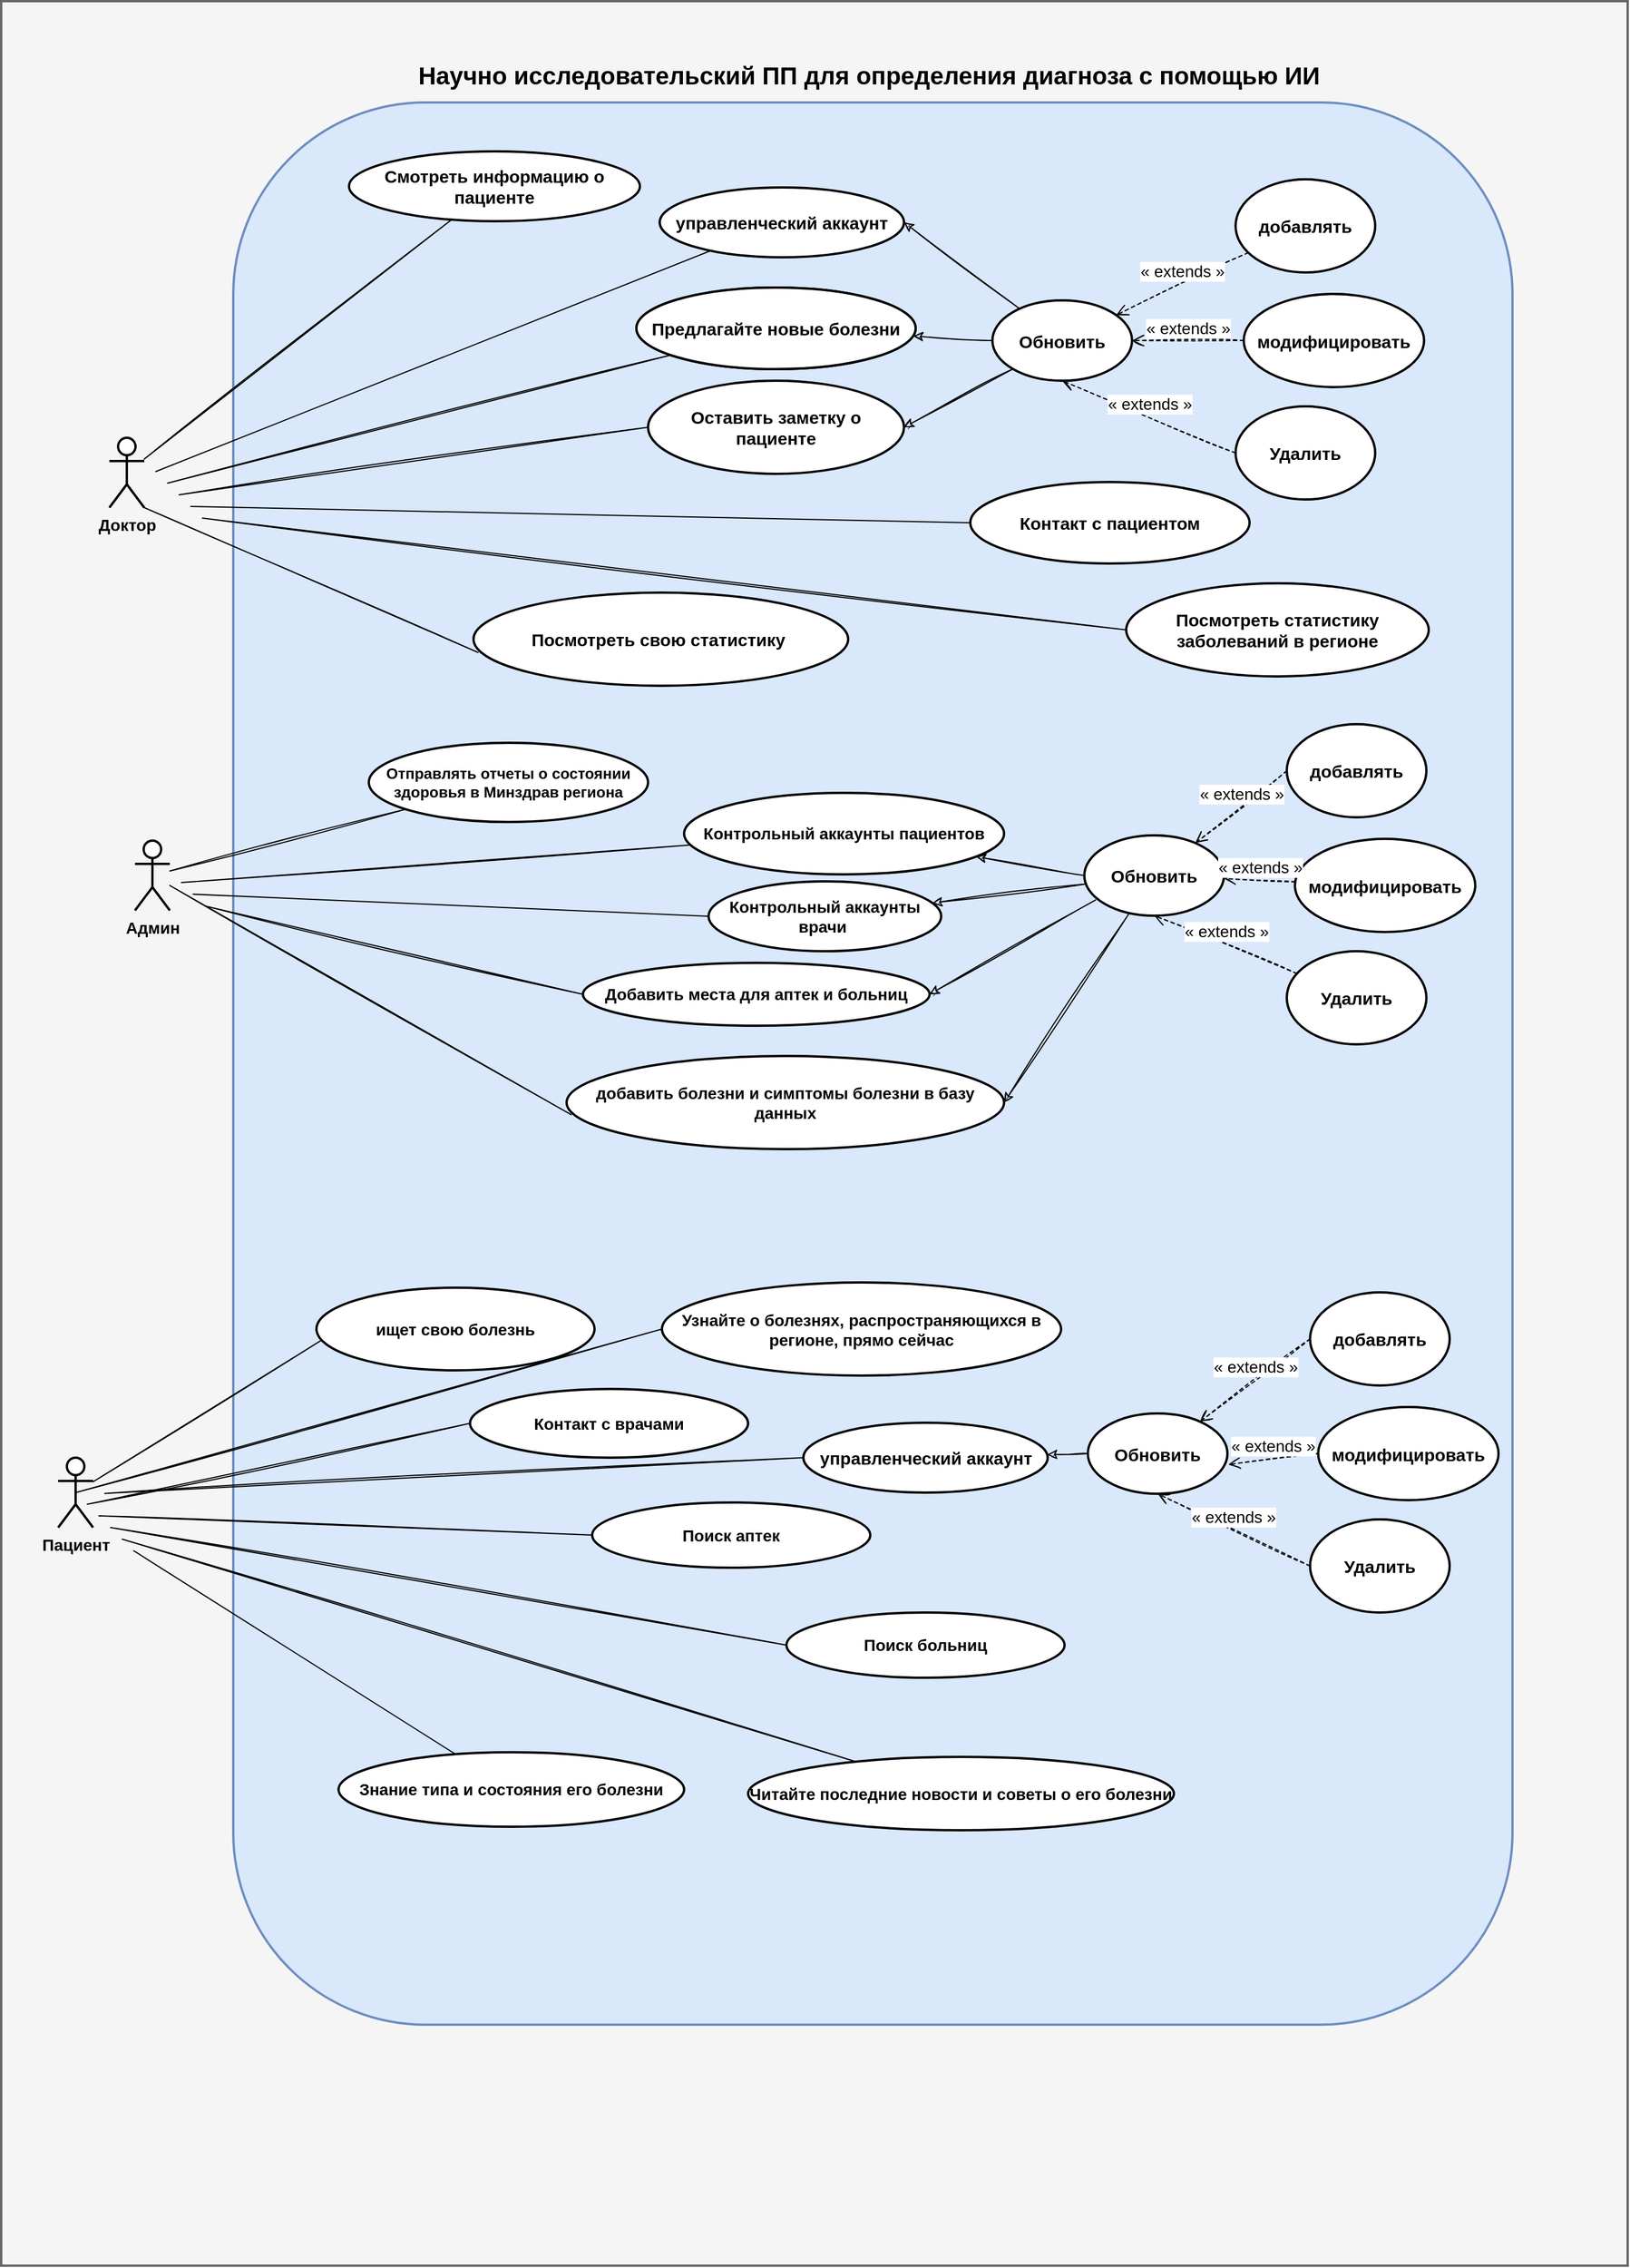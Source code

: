 <mxfile version="16.5.2" type="github" pages="3">
  <diagram id="3am3MWbP5PsgSIlDmy36" name="Page-1">
    <mxGraphModel dx="2643" dy="1164" grid="0" gridSize="10" guides="1" tooltips="1" connect="1" arrows="1" fold="1" page="1" pageScale="1" pageWidth="827" pageHeight="1169" math="0" shadow="0">
      <root>
        <mxCell id="0" />
        <mxCell id="1" parent="0" />
        <mxCell id="l0MNihK00M1IA3VTCOsr-1" value="" style="rounded=0;whiteSpace=wrap;html=1;fontSize=14;strokeWidth=2;fillColor=#f5f5f5;strokeColor=#666666;fontColor=#333333;" parent="1" vertex="1">
          <mxGeometry x="-6" y="464" width="1398" height="1945" as="geometry" />
        </mxCell>
        <mxCell id="JkIb7CXmYl9X7y8F0MtA-6" value="" style="rounded=1;whiteSpace=wrap;html=1;fontSize=14;strokeColor=#6c8ebf;strokeWidth=2;fillColor=#dae8fc;" parent="1" vertex="1">
          <mxGeometry x="193.5" y="551" width="1099.5" height="1651" as="geometry" />
        </mxCell>
        <mxCell id="cu5gm9QUt52b1lqdMHIw-3" value="&lt;span style=&quot;font-size: 14px&quot;&gt;&lt;b&gt;Админ&lt;/b&gt;&lt;/span&gt;" style="shape=umlActor;verticalLabelPosition=bottom;verticalAlign=top;html=1;outlineConnect=0;strokeWidth=2;" parent="1" vertex="1">
          <mxGeometry x="109" y="1185" width="30" height="60" as="geometry" />
        </mxCell>
        <mxCell id="cu5gm9QUt52b1lqdMHIw-4" value="&lt;span style=&quot;font-size: 14px&quot;&gt;&lt;b&gt;Доктор&lt;/b&gt;&lt;/span&gt;" style="shape=umlActor;verticalLabelPosition=bottom;verticalAlign=top;html=1;outlineConnect=0;strokeWidth=2;" parent="1" vertex="1">
          <mxGeometry x="87" y="839" width="30" height="60" as="geometry" />
        </mxCell>
        <mxCell id="cu5gm9QUt52b1lqdMHIw-7" value="Смотреть информацию о пациенте" style="ellipse;whiteSpace=wrap;html=1;strokeWidth=2;fontStyle=1;fontSize=15;" parent="1" vertex="1">
          <mxGeometry x="293" y="593" width="250" height="60" as="geometry" />
        </mxCell>
        <mxCell id="cu5gm9QUt52b1lqdMHIw-8" value="&lt;span style=&quot;font-size: 15px;&quot;&gt;&lt;span style=&quot;font-size: 15px;&quot;&gt;Контакт с пациентом&lt;/span&gt;&lt;/span&gt;" style="ellipse;whiteSpace=wrap;html=1;strokeWidth=2;fontSize=15;fontStyle=1" parent="1" vertex="1">
          <mxGeometry x="827" y="877" width="240" height="70" as="geometry" />
        </mxCell>
        <mxCell id="cu5gm9QUt52b1lqdMHIw-9" value="&lt;span style=&quot;font-size: 15px;&quot;&gt;&lt;span style=&quot;font-size: 15px;&quot;&gt;Посмотреть статистику заболеваний в регионе&lt;/span&gt;&lt;/span&gt;" style="ellipse;whiteSpace=wrap;html=1;strokeWidth=2;fontStyle=1;fontSize=15;" parent="1" vertex="1">
          <mxGeometry x="961" y="964" width="260" height="80" as="geometry" />
        </mxCell>
        <mxCell id="cu5gm9QUt52b1lqdMHIw-10" value="Управление списком студентов" style="ellipse;whiteSpace=wrap;html=1;strokeWidth=2;fontSize=14;fontStyle=1" parent="1" vertex="1">
          <mxGeometry x="540" y="710" width="240" height="70" as="geometry" />
        </mxCell>
        <mxCell id="cu5gm9QUt52b1lqdMHIw-11" value="&lt;span style=&quot;font-size: 14px;&quot;&gt;&lt;b style=&quot;font-size: 14px;&quot;&gt;Контрольный аккаунты врачи&amp;nbsp;&lt;/b&gt;&lt;/span&gt;" style="ellipse;whiteSpace=wrap;html=1;strokeWidth=2;fontSize=14;" parent="1" vertex="1">
          <mxGeometry x="602" y="1220" width="200" height="60" as="geometry" />
        </mxCell>
        <mxCell id="cu5gm9QUt52b1lqdMHIw-12" value="&lt;span style=&quot;font-size: 13px&quot;&gt;&lt;b&gt;Отправлять отчеты о состоянии здоровья в Минздрав региона&lt;/b&gt;&lt;/span&gt;" style="ellipse;whiteSpace=wrap;html=1;strokeWidth=2;" parent="1" vertex="1">
          <mxGeometry x="310" y="1101" width="240" height="68" as="geometry" />
        </mxCell>
        <mxCell id="cu5gm9QUt52b1lqdMHIw-13" value="&lt;span style=&quot;font-size: 15px;&quot;&gt;&lt;span style=&quot;font-size: 15px;&quot;&gt;Оставить заметку о пациенте&lt;/span&gt;&lt;/span&gt;" style="ellipse;whiteSpace=wrap;html=1;strokeWidth=2;fontSize=15;fontStyle=1" parent="1" vertex="1">
          <mxGeometry x="550" y="790" width="220" height="80" as="geometry" />
        </mxCell>
        <mxCell id="cu5gm9QUt52b1lqdMHIw-14" value="&lt;span style=&quot;font-size: 14px;&quot;&gt;&lt;span style=&quot;font-size: 14px;&quot;&gt;Контрольный аккаунты пациентов&lt;/span&gt;&lt;/span&gt;" style="ellipse;whiteSpace=wrap;html=1;strokeWidth=2;fontStyle=1;fontSize=14;" parent="1" vertex="1">
          <mxGeometry x="581" y="1144" width="275" height="70" as="geometry" />
        </mxCell>
        <mxCell id="cu5gm9QUt52b1lqdMHIw-25" value="&lt;span style=&quot;font-size: 15px;&quot;&gt;&lt;span style=&quot;font-size: 15px;&quot;&gt;управленческий аккаунт&lt;/span&gt;&lt;/span&gt;" style="ellipse;whiteSpace=wrap;html=1;strokeWidth=2;fontSize=15;fontStyle=1" parent="1" vertex="1">
          <mxGeometry x="560" y="624" width="210" height="60" as="geometry" />
        </mxCell>
        <mxCell id="cu5gm9QUt52b1lqdMHIw-26" value="&lt;span style=&quot;font-size: 15px;&quot;&gt;&lt;span style=&quot;font-size: 15px;&quot;&gt;Предлагайте новые болезни&lt;/span&gt;&lt;/span&gt;" style="ellipse;whiteSpace=wrap;html=1;strokeWidth=2;fontSize=15;fontStyle=1" parent="1" vertex="1">
          <mxGeometry x="540" y="710" width="240" height="70" as="geometry" />
        </mxCell>
        <mxCell id="JkIb7CXmYl9X7y8F0MtA-9" value="&lt;span style=&quot;font-size: 14px&quot;&gt;&lt;b&gt;Пациент&lt;/b&gt;&lt;/span&gt;" style="shape=umlActor;verticalLabelPosition=bottom;verticalAlign=top;html=1;outlineConnect=0;strokeWidth=2;" parent="1" vertex="1">
          <mxGeometry x="43" y="1715" width="30" height="60" as="geometry" />
        </mxCell>
        <mxCell id="JkIb7CXmYl9X7y8F0MtA-14" value="добавить болезни и симптомы болезни в базу данных" style="ellipse;whiteSpace=wrap;html=1;fontSize=14;strokeColor=#000000;strokeWidth=2;fontStyle=1" parent="1" vertex="1">
          <mxGeometry x="480" y="1370" width="376" height="80" as="geometry" />
        </mxCell>
        <mxCell id="JkIb7CXmYl9X7y8F0MtA-15" value="&lt;span&gt;Добавить места для аптек и больниц&lt;/span&gt;" style="ellipse;whiteSpace=wrap;html=1;fontSize=14;strokeColor=#000000;strokeWidth=2;fontStyle=1" parent="1" vertex="1">
          <mxGeometry x="494" y="1290" width="298" height="54" as="geometry" />
        </mxCell>
        <mxCell id="JkIb7CXmYl9X7y8F0MtA-20" value="&lt;span style=&quot;&quot;&gt;ищет свою болезнь&lt;/span&gt;" style="ellipse;whiteSpace=wrap;html=1;fontSize=14;strokeColor=#000000;strokeWidth=2;fontStyle=1" parent="1" vertex="1">
          <mxGeometry x="265" y="1569" width="239" height="71" as="geometry" />
        </mxCell>
        <mxCell id="JkIb7CXmYl9X7y8F0MtA-21" value="&lt;span style=&quot;&quot;&gt;Поиск аптек&lt;/span&gt;" style="ellipse;whiteSpace=wrap;html=1;fontSize=14;strokeColor=#000000;strokeWidth=2;fontStyle=1" parent="1" vertex="1">
          <mxGeometry x="502" y="1753.5" width="239" height="56" as="geometry" />
        </mxCell>
        <mxCell id="JkIb7CXmYl9X7y8F0MtA-22" value="&lt;span style=&quot;&quot;&gt;Узнайте о болезнях, распространяющихся в регионе, прямо сейчас&lt;/span&gt;" style="ellipse;whiteSpace=wrap;html=1;fontSize=14;strokeColor=#000000;strokeWidth=2;fontStyle=1" parent="1" vertex="1">
          <mxGeometry x="562" y="1564.5" width="343" height="80" as="geometry" />
        </mxCell>
        <mxCell id="JkIb7CXmYl9X7y8F0MtA-23" value="&lt;span style=&quot;&quot;&gt;Контакт с врачами&lt;/span&gt;" style="ellipse;whiteSpace=wrap;html=1;fontSize=14;strokeColor=#000000;strokeWidth=2;fontStyle=1" parent="1" vertex="1">
          <mxGeometry x="397" y="1656" width="239" height="59" as="geometry" />
        </mxCell>
        <mxCell id="JkIb7CXmYl9X7y8F0MtA-24" value="&lt;span style=&quot;&quot;&gt;Поиск больниц&lt;/span&gt;" style="ellipse;whiteSpace=wrap;html=1;fontSize=14;strokeColor=#000000;strokeWidth=2;fontStyle=1" parent="1" vertex="1">
          <mxGeometry x="669" y="1848" width="239" height="56" as="geometry" />
        </mxCell>
        <mxCell id="JkIb7CXmYl9X7y8F0MtA-25" value="Знание типа и состояния его болезни" style="ellipse;whiteSpace=wrap;html=1;fontSize=14;strokeColor=#000000;strokeWidth=2;fontStyle=1" parent="1" vertex="1">
          <mxGeometry x="284" y="1968" width="297" height="64" as="geometry" />
        </mxCell>
        <mxCell id="JkIb7CXmYl9X7y8F0MtA-26" value="Читайте последние новости и советы о его болезни" style="ellipse;whiteSpace=wrap;html=1;fontSize=14;strokeColor=#000000;strokeWidth=2;fontStyle=1" parent="1" vertex="1">
          <mxGeometry x="636" y="1972" width="366" height="63" as="geometry" />
        </mxCell>
        <mxCell id="l0MNihK00M1IA3VTCOsr-2" value="Обновить" style="ellipse;whiteSpace=wrap;html=1;fontSize=15;strokeColor=#000000;strokeWidth=2;fontStyle=1" parent="1" vertex="1">
          <mxGeometry x="846" y="721" width="120" height="69" as="geometry" />
        </mxCell>
        <mxCell id="l0MNihK00M1IA3VTCOsr-3" value="добавлять" style="ellipse;whiteSpace=wrap;html=1;fontSize=15;strokeColor=#000000;strokeWidth=2;fontStyle=1" parent="1" vertex="1">
          <mxGeometry x="1055" y="617" width="120" height="80" as="geometry" />
        </mxCell>
        <mxCell id="l0MNihK00M1IA3VTCOsr-4" value="модифицировать" style="ellipse;whiteSpace=wrap;html=1;fontSize=15;strokeColor=#000000;strokeWidth=2;fontStyle=1" parent="1" vertex="1">
          <mxGeometry x="1062" y="715.5" width="155" height="80" as="geometry" />
        </mxCell>
        <mxCell id="l0MNihK00M1IA3VTCOsr-5" value="Удалить" style="ellipse;whiteSpace=wrap;html=1;fontSize=15;strokeColor=#000000;strokeWidth=2;fontStyle=1" parent="1" vertex="1">
          <mxGeometry x="1055" y="812" width="120" height="80" as="geometry" />
        </mxCell>
        <mxCell id="l0MNihK00M1IA3VTCOsr-7" value="" style="endArrow=none;html=1;rounded=0;sketch=1;fontSize=14;strokeColor=#000000;strokeWidth=1;" parent="1" source="cu5gm9QUt52b1lqdMHIw-4" target="cu5gm9QUt52b1lqdMHIw-7" edge="1">
          <mxGeometry width="50" height="50" relative="1" as="geometry">
            <mxPoint x="295" y="684" as="sourcePoint" />
            <mxPoint x="345" y="634" as="targetPoint" />
          </mxGeometry>
        </mxCell>
        <mxCell id="l0MNihK00M1IA3VTCOsr-8" value="" style="endArrow=classic;html=1;rounded=0;sketch=1;fontSize=14;strokeColor=#000000;strokeWidth=1;entryX=1;entryY=0.5;entryDx=0;entryDy=0;" parent="1" source="l0MNihK00M1IA3VTCOsr-2" target="cu5gm9QUt52b1lqdMHIw-25" edge="1">
          <mxGeometry width="50" height="50" relative="1" as="geometry">
            <mxPoint x="714" y="804" as="sourcePoint" />
            <mxPoint x="764" y="754" as="targetPoint" />
          </mxGeometry>
        </mxCell>
        <mxCell id="l0MNihK00M1IA3VTCOsr-9" value="« extends »" style="html=1;verticalAlign=bottom;endArrow=open;dashed=1;endSize=8;rounded=0;sketch=1;fontSize=14;strokeColor=#000000;strokeWidth=1;" parent="1" source="l0MNihK00M1IA3VTCOsr-3" target="l0MNihK00M1IA3VTCOsr-2" edge="1">
          <mxGeometry relative="1" as="geometry">
            <mxPoint x="779" y="779" as="sourcePoint" />
            <mxPoint x="699" y="779" as="targetPoint" />
            <Array as="points" />
          </mxGeometry>
        </mxCell>
        <mxCell id="l0MNihK00M1IA3VTCOsr-12" value="« extends »" style="html=1;verticalAlign=bottom;endArrow=open;dashed=1;endSize=8;rounded=0;sketch=1;fontSize=14;strokeColor=#000000;strokeWidth=1;exitX=0;exitY=0.5;exitDx=0;exitDy=0;" parent="1" source="l0MNihK00M1IA3VTCOsr-4" target="l0MNihK00M1IA3VTCOsr-2" edge="1">
          <mxGeometry relative="1" as="geometry">
            <mxPoint x="1075.928" y="690.016" as="sourcePoint" />
            <mxPoint x="962.624" y="743.785" as="targetPoint" />
            <Array as="points" />
          </mxGeometry>
        </mxCell>
        <mxCell id="l0MNihK00M1IA3VTCOsr-13" value="« extends »" style="html=1;verticalAlign=bottom;endArrow=open;dashed=1;endSize=8;rounded=0;sketch=1;fontSize=14;strokeColor=#000000;strokeWidth=1;exitX=0;exitY=0.5;exitDx=0;exitDy=0;entryX=0.5;entryY=1;entryDx=0;entryDy=0;" parent="1" source="l0MNihK00M1IA3VTCOsr-5" target="l0MNihK00M1IA3VTCOsr-2" edge="1">
          <mxGeometry relative="1" as="geometry">
            <mxPoint x="1085.928" y="700.016" as="sourcePoint" />
            <mxPoint x="972.624" y="753.785" as="targetPoint" />
            <Array as="points" />
          </mxGeometry>
        </mxCell>
        <mxCell id="l0MNihK00M1IA3VTCOsr-14" value="" style="endArrow=classic;html=1;rounded=0;sketch=1;fontSize=14;strokeColor=#000000;strokeWidth=1;exitX=0;exitY=0.5;exitDx=0;exitDy=0;" parent="1" source="l0MNihK00M1IA3VTCOsr-2" target="cu5gm9QUt52b1lqdMHIw-26" edge="1">
          <mxGeometry width="50" height="50" relative="1" as="geometry">
            <mxPoint x="879.413" y="738.156" as="sourcePoint" />
            <mxPoint x="780" y="664" as="targetPoint" />
          </mxGeometry>
        </mxCell>
        <mxCell id="l0MNihK00M1IA3VTCOsr-15" value="" style="endArrow=classic;html=1;rounded=0;sketch=1;fontSize=14;strokeColor=#000000;strokeWidth=1;entryX=1;entryY=0.5;entryDx=0;entryDy=0;exitX=0;exitY=1;exitDx=0;exitDy=0;" parent="1" source="l0MNihK00M1IA3VTCOsr-2" target="cu5gm9QUt52b1lqdMHIw-13" edge="1">
          <mxGeometry width="50" height="50" relative="1" as="geometry">
            <mxPoint x="889.413" y="748.156" as="sourcePoint" />
            <mxPoint x="789.521" y="751.875" as="targetPoint" />
          </mxGeometry>
        </mxCell>
        <mxCell id="l0MNihK00M1IA3VTCOsr-16" value="" style="endArrow=none;html=1;rounded=0;sketch=1;fontSize=14;strokeColor=#000000;strokeWidth=1;" parent="1" target="cu5gm9QUt52b1lqdMHIw-25" edge="1">
          <mxGeometry width="50" height="50" relative="1" as="geometry">
            <mxPoint x="127.0" y="868.017" as="sourcePoint" />
            <mxPoint x="409.818" y="660.946" as="targetPoint" />
          </mxGeometry>
        </mxCell>
        <mxCell id="l0MNihK00M1IA3VTCOsr-17" value="" style="endArrow=none;html=1;rounded=0;sketch=1;fontSize=14;strokeColor=#000000;strokeWidth=1;" parent="1" target="cu5gm9QUt52b1lqdMHIw-26" edge="1">
          <mxGeometry width="50" height="50" relative="1" as="geometry">
            <mxPoint x="137.0" y="878.017" as="sourcePoint" />
            <mxPoint x="613.592" y="688.335" as="targetPoint" />
          </mxGeometry>
        </mxCell>
        <mxCell id="l0MNihK00M1IA3VTCOsr-18" value="" style="endArrow=none;html=1;rounded=0;sketch=1;fontSize=14;strokeColor=#000000;strokeWidth=1;entryX=0;entryY=0.5;entryDx=0;entryDy=0;" parent="1" target="cu5gm9QUt52b1lqdMHIw-13" edge="1">
          <mxGeometry width="50" height="50" relative="1" as="geometry">
            <mxPoint x="147.0" y="888.017" as="sourcePoint" />
            <mxPoint x="579.52" y="777.991" as="targetPoint" />
          </mxGeometry>
        </mxCell>
        <mxCell id="l0MNihK00M1IA3VTCOsr-19" value="" style="endArrow=none;html=1;rounded=0;sketch=1;fontSize=14;strokeColor=#000000;strokeWidth=1;entryX=0;entryY=0.5;entryDx=0;entryDy=0;" parent="1" target="cu5gm9QUt52b1lqdMHIw-8" edge="1">
          <mxGeometry width="50" height="50" relative="1" as="geometry">
            <mxPoint x="157.0" y="898.017" as="sourcePoint" />
            <mxPoint x="560" y="840.0" as="targetPoint" />
          </mxGeometry>
        </mxCell>
        <mxCell id="l0MNihK00M1IA3VTCOsr-20" value="" style="endArrow=none;html=1;rounded=0;sketch=1;fontSize=14;strokeColor=#000000;strokeWidth=1;entryX=0;entryY=0.5;entryDx=0;entryDy=0;" parent="1" target="cu5gm9QUt52b1lqdMHIw-9" edge="1">
          <mxGeometry width="50" height="50" relative="1" as="geometry">
            <mxPoint x="167.0" y="908.017" as="sourcePoint" />
            <mxPoint x="560" y="925.0" as="targetPoint" />
          </mxGeometry>
        </mxCell>
        <mxCell id="l0MNihK00M1IA3VTCOsr-21" value="Научно исследовательский ПП для определения диагноза с помощью ИИ" style="text;align=center;fontStyle=1;verticalAlign=middle;spacingLeft=3;spacingRight=3;strokeColor=none;rotatable=0;points=[[0,0.5],[1,0.5]];portConstraint=eastwest;fontSize=21;" parent="1" vertex="1">
          <mxGeometry x="700" y="513" width="80" height="26" as="geometry" />
        </mxCell>
        <mxCell id="l0MNihK00M1IA3VTCOsr-30" value="Обновить" style="ellipse;whiteSpace=wrap;html=1;fontSize=15;strokeColor=#000000;strokeWidth=2;fontStyle=1" parent="1" vertex="1">
          <mxGeometry x="925" y="1180.5" width="120" height="69" as="geometry" />
        </mxCell>
        <mxCell id="l0MNihK00M1IA3VTCOsr-31" value="добавлять" style="ellipse;whiteSpace=wrap;html=1;fontSize=15;strokeColor=#000000;strokeWidth=2;fontStyle=1" parent="1" vertex="1">
          <mxGeometry x="1099" y="1085" width="120" height="80" as="geometry" />
        </mxCell>
        <mxCell id="l0MNihK00M1IA3VTCOsr-32" value="модифицировать" style="ellipse;whiteSpace=wrap;html=1;fontSize=15;strokeColor=#000000;strokeWidth=2;fontStyle=1" parent="1" vertex="1">
          <mxGeometry x="1106" y="1183.5" width="155" height="80" as="geometry" />
        </mxCell>
        <mxCell id="l0MNihK00M1IA3VTCOsr-33" value="Удалить" style="ellipse;whiteSpace=wrap;html=1;fontSize=15;strokeColor=#000000;strokeWidth=2;fontStyle=1" parent="1" vertex="1">
          <mxGeometry x="1099" y="1280" width="120" height="80" as="geometry" />
        </mxCell>
        <mxCell id="l0MNihK00M1IA3VTCOsr-34" value="« extends »" style="html=1;verticalAlign=bottom;endArrow=open;dashed=1;endSize=8;rounded=0;sketch=1;fontSize=14;strokeColor=#000000;strokeWidth=1;exitX=0;exitY=0.5;exitDx=0;exitDy=0;" parent="1" source="l0MNihK00M1IA3VTCOsr-31" target="l0MNihK00M1IA3VTCOsr-30" edge="1">
          <mxGeometry relative="1" as="geometry">
            <mxPoint x="1075.997" y="690.081" as="sourcePoint" />
            <mxPoint x="962.498" y="743.696" as="targetPoint" />
            <Array as="points" />
          </mxGeometry>
        </mxCell>
        <mxCell id="l0MNihK00M1IA3VTCOsr-35" value="« extends »" style="html=1;verticalAlign=bottom;endArrow=open;dashed=1;endSize=8;rounded=0;sketch=1;fontSize=14;strokeColor=#000000;strokeWidth=1;" parent="1" source="l0MNihK00M1IA3VTCOsr-32" target="l0MNihK00M1IA3VTCOsr-30" edge="1">
          <mxGeometry relative="1" as="geometry">
            <mxPoint x="1109" y="1135" as="sourcePoint" />
            <mxPoint x="1030.26" y="1197.086" as="targetPoint" />
            <Array as="points" />
          </mxGeometry>
        </mxCell>
        <mxCell id="l0MNihK00M1IA3VTCOsr-36" value="« extends »" style="html=1;verticalAlign=bottom;endArrow=open;dashed=1;endSize=8;rounded=0;sketch=1;fontSize=14;strokeColor=#000000;strokeWidth=1;entryX=0.5;entryY=1;entryDx=0;entryDy=0;" parent="1" source="l0MNihK00M1IA3VTCOsr-33" target="l0MNihK00M1IA3VTCOsr-30" edge="1">
          <mxGeometry relative="1" as="geometry">
            <mxPoint x="1116.264" y="1230.199" as="sourcePoint" />
            <mxPoint x="1054.843" y="1227.493" as="targetPoint" />
            <Array as="points" />
          </mxGeometry>
        </mxCell>
        <mxCell id="l0MNihK00M1IA3VTCOsr-37" value="" style="endArrow=classic;html=1;rounded=0;sketch=1;fontSize=14;strokeColor=#000000;strokeWidth=1;exitX=0;exitY=0.5;exitDx=0;exitDy=0;" parent="1" source="l0MNihK00M1IA3VTCOsr-30" target="cu5gm9QUt52b1lqdMHIw-14" edge="1">
          <mxGeometry width="50" height="50" relative="1" as="geometry">
            <mxPoint x="929.427" y="1155.15" as="sourcePoint" />
            <mxPoint x="830" y="1081" as="targetPoint" />
          </mxGeometry>
        </mxCell>
        <mxCell id="l0MNihK00M1IA3VTCOsr-38" value="" style="endArrow=classic;html=1;rounded=0;sketch=1;fontSize=14;strokeColor=#000000;strokeWidth=1;" parent="1" source="l0MNihK00M1IA3VTCOsr-30" target="cu5gm9QUt52b1lqdMHIw-11" edge="1">
          <mxGeometry width="50" height="50" relative="1" as="geometry">
            <mxPoint x="935.0" y="1225.0" as="sourcePoint" />
            <mxPoint x="842.548" y="1208.551" as="targetPoint" />
          </mxGeometry>
        </mxCell>
        <mxCell id="l0MNihK00M1IA3VTCOsr-39" value="" style="endArrow=classic;html=1;rounded=0;sketch=1;fontSize=14;strokeColor=#000000;strokeWidth=1;exitX=0.08;exitY=0.805;exitDx=0;exitDy=0;entryX=1;entryY=0.5;entryDx=0;entryDy=0;exitPerimeter=0;" parent="1" source="l0MNihK00M1IA3VTCOsr-30" target="JkIb7CXmYl9X7y8F0MtA-15" edge="1">
          <mxGeometry width="50" height="50" relative="1" as="geometry">
            <mxPoint x="945.0" y="1235.0" as="sourcePoint" />
            <mxPoint x="806.281" y="1250.0" as="targetPoint" />
          </mxGeometry>
        </mxCell>
        <mxCell id="l0MNihK00M1IA3VTCOsr-40" value="" style="endArrow=classic;html=1;rounded=0;sketch=1;fontSize=14;strokeColor=#000000;strokeWidth=1;entryX=1;entryY=0.5;entryDx=0;entryDy=0;" parent="1" source="l0MNihK00M1IA3VTCOsr-30" target="JkIb7CXmYl9X7y8F0MtA-14" edge="1">
          <mxGeometry width="50" height="50" relative="1" as="geometry">
            <mxPoint x="955.0" y="1245.0" as="sourcePoint" />
            <mxPoint x="802.0" y="1327" as="targetPoint" />
          </mxGeometry>
        </mxCell>
        <mxCell id="l0MNihK00M1IA3VTCOsr-41" value="" style="endArrow=none;html=1;rounded=0;sketch=1;fontSize=14;strokeColor=#000000;strokeWidth=1;" parent="1" source="cu5gm9QUt52b1lqdMHIw-3" target="cu5gm9QUt52b1lqdMHIw-12" edge="1">
          <mxGeometry width="50" height="50" relative="1" as="geometry">
            <mxPoint x="167.0" y="908.017" as="sourcePoint" />
            <mxPoint x="866" y="952" as="targetPoint" />
          </mxGeometry>
        </mxCell>
        <mxCell id="l0MNihK00M1IA3VTCOsr-42" value="" style="endArrow=none;html=1;rounded=0;sketch=1;fontSize=14;strokeColor=#000000;strokeWidth=1;" parent="1" target="cu5gm9QUt52b1lqdMHIw-14" edge="1">
          <mxGeometry width="50" height="50" relative="1" as="geometry">
            <mxPoint x="149" y="1221.055" as="sourcePoint" />
            <mxPoint x="351.225" y="1167.877" as="targetPoint" />
          </mxGeometry>
        </mxCell>
        <mxCell id="l0MNihK00M1IA3VTCOsr-43" value="" style="endArrow=none;html=1;rounded=0;sketch=1;fontSize=14;strokeColor=#000000;strokeWidth=1;entryX=0;entryY=0.5;entryDx=0;entryDy=0;" parent="1" target="cu5gm9QUt52b1lqdMHIw-11" edge="1">
          <mxGeometry width="50" height="50" relative="1" as="geometry">
            <mxPoint x="159" y="1231.055" as="sourcePoint" />
            <mxPoint x="596.234" y="1198.565" as="targetPoint" />
          </mxGeometry>
        </mxCell>
        <mxCell id="l0MNihK00M1IA3VTCOsr-44" value="" style="endArrow=none;html=1;rounded=0;sketch=1;fontSize=14;strokeColor=#000000;strokeWidth=1;entryX=0;entryY=0.5;entryDx=0;entryDy=0;" parent="1" target="JkIb7CXmYl9X7y8F0MtA-15" edge="1">
          <mxGeometry width="50" height="50" relative="1" as="geometry">
            <mxPoint x="169" y="1241.055" as="sourcePoint" />
            <mxPoint x="612" y="1260" as="targetPoint" />
          </mxGeometry>
        </mxCell>
        <mxCell id="l0MNihK00M1IA3VTCOsr-45" value="" style="endArrow=none;html=1;rounded=0;sketch=1;fontSize=14;strokeColor=#000000;strokeWidth=1;entryX=0.01;entryY=0.629;entryDx=0;entryDy=0;entryPerimeter=0;" parent="1" source="cu5gm9QUt52b1lqdMHIw-3" target="JkIb7CXmYl9X7y8F0MtA-14" edge="1">
          <mxGeometry width="50" height="50" relative="1" as="geometry">
            <mxPoint x="179" y="1251.055" as="sourcePoint" />
            <mxPoint x="504.0" y="1327" as="targetPoint" />
          </mxGeometry>
        </mxCell>
        <mxCell id="l0MNihK00M1IA3VTCOsr-46" value="&lt;span style=&quot;font-size: 15px;&quot;&gt;&lt;span style=&quot;font-size: 15px;&quot;&gt;управленческий аккаунт&lt;/span&gt;&lt;/span&gt;" style="ellipse;whiteSpace=wrap;html=1;strokeWidth=2;fontSize=15;fontStyle=1" parent="1" vertex="1">
          <mxGeometry x="683.5" y="1685" width="210" height="60" as="geometry" />
        </mxCell>
        <mxCell id="l0MNihK00M1IA3VTCOsr-47" value="Обновить" style="ellipse;whiteSpace=wrap;html=1;fontSize=15;strokeColor=#000000;strokeWidth=2;fontStyle=1" parent="1" vertex="1">
          <mxGeometry x="928" y="1677" width="120" height="69" as="geometry" />
        </mxCell>
        <mxCell id="l0MNihK00M1IA3VTCOsr-48" value="добавлять" style="ellipse;whiteSpace=wrap;html=1;fontSize=15;strokeColor=#000000;strokeWidth=2;fontStyle=1" parent="1" vertex="1">
          <mxGeometry x="1119" y="1573" width="120" height="80" as="geometry" />
        </mxCell>
        <mxCell id="l0MNihK00M1IA3VTCOsr-49" value="модифицировать" style="ellipse;whiteSpace=wrap;html=1;fontSize=15;strokeColor=#000000;strokeWidth=2;fontStyle=1" parent="1" vertex="1">
          <mxGeometry x="1126" y="1671.5" width="155" height="80" as="geometry" />
        </mxCell>
        <mxCell id="l0MNihK00M1IA3VTCOsr-50" value="Удалить" style="ellipse;whiteSpace=wrap;html=1;fontSize=15;strokeColor=#000000;strokeWidth=2;fontStyle=1" parent="1" vertex="1">
          <mxGeometry x="1119" y="1768" width="120" height="80" as="geometry" />
        </mxCell>
        <mxCell id="l0MNihK00M1IA3VTCOsr-51" value="" style="endArrow=none;html=1;rounded=0;sketch=1;fontSize=14;strokeColor=#000000;strokeWidth=1;entryX=0.02;entryY=0.631;entryDx=0;entryDy=0;entryPerimeter=0;" parent="1" source="JkIb7CXmYl9X7y8F0MtA-9" target="JkIb7CXmYl9X7y8F0MtA-20" edge="1">
          <mxGeometry width="50" height="50" relative="1" as="geometry">
            <mxPoint x="149" y="1233.561" as="sourcePoint" />
            <mxPoint x="493.76" y="1430.32" as="targetPoint" />
          </mxGeometry>
        </mxCell>
        <mxCell id="l0MNihK00M1IA3VTCOsr-52" value="" style="endArrow=none;html=1;rounded=0;sketch=1;fontSize=14;strokeColor=#000000;strokeWidth=1;entryX=0;entryY=0.5;entryDx=0;entryDy=0;" parent="1" target="l0MNihK00M1IA3VTCOsr-46" edge="1">
          <mxGeometry width="50" height="50" relative="1" as="geometry">
            <mxPoint x="83" y="1745.707" as="sourcePoint" />
            <mxPoint x="279.78" y="1623.801" as="targetPoint" />
          </mxGeometry>
        </mxCell>
        <mxCell id="l0MNihK00M1IA3VTCOsr-53" value="" style="endArrow=none;html=1;rounded=0;sketch=1;fontSize=14;strokeColor=#000000;strokeWidth=1;entryX=0;entryY=0.5;entryDx=0;entryDy=0;exitX=0.5;exitY=0.5;exitDx=0;exitDy=0;exitPerimeter=0;" parent="1" source="JkIb7CXmYl9X7y8F0MtA-9" target="JkIb7CXmYl9X7y8F0MtA-22" edge="1">
          <mxGeometry width="50" height="50" relative="1" as="geometry">
            <mxPoint x="93" y="1755.707" as="sourcePoint" />
            <mxPoint x="743.0" y="1748" as="targetPoint" />
          </mxGeometry>
        </mxCell>
        <mxCell id="l0MNihK00M1IA3VTCOsr-54" value="" style="endArrow=none;html=1;rounded=0;sketch=1;fontSize=14;strokeColor=#000000;strokeWidth=1;entryX=0;entryY=0.5;entryDx=0;entryDy=0;exitX=0.5;exitY=0.5;exitDx=0;exitDy=0;exitPerimeter=0;" parent="1" target="JkIb7CXmYl9X7y8F0MtA-23" edge="1">
          <mxGeometry width="50" height="50" relative="1" as="geometry">
            <mxPoint x="68" y="1755" as="sourcePoint" />
            <mxPoint x="572.0" y="1614.5" as="targetPoint" />
          </mxGeometry>
        </mxCell>
        <mxCell id="l0MNihK00M1IA3VTCOsr-55" value="" style="endArrow=none;html=1;rounded=0;sketch=1;fontSize=14;strokeColor=#000000;strokeWidth=1;entryX=0;entryY=0.5;entryDx=0;entryDy=0;exitX=0.5;exitY=0.5;exitDx=0;exitDy=0;exitPerimeter=0;" parent="1" target="JkIb7CXmYl9X7y8F0MtA-21" edge="1">
          <mxGeometry width="50" height="50" relative="1" as="geometry">
            <mxPoint x="78" y="1765" as="sourcePoint" />
            <mxPoint x="407.0" y="1695.5" as="targetPoint" />
          </mxGeometry>
        </mxCell>
        <mxCell id="l0MNihK00M1IA3VTCOsr-56" value="" style="endArrow=none;html=1;rounded=0;sketch=1;fontSize=14;strokeColor=#000000;strokeWidth=1;exitX=0.5;exitY=0.5;exitDx=0;exitDy=0;exitPerimeter=0;entryX=0;entryY=0.5;entryDx=0;entryDy=0;" parent="1" target="JkIb7CXmYl9X7y8F0MtA-24" edge="1">
          <mxGeometry width="50" height="50" relative="1" as="geometry">
            <mxPoint x="88" y="1775" as="sourcePoint" />
            <mxPoint x="508.0" y="1821" as="targetPoint" />
          </mxGeometry>
        </mxCell>
        <mxCell id="l0MNihK00M1IA3VTCOsr-57" value="" style="endArrow=none;html=1;rounded=0;sketch=1;fontSize=14;strokeColor=#000000;strokeWidth=1;exitX=0.5;exitY=0.5;exitDx=0;exitDy=0;exitPerimeter=0;" parent="1" target="JkIb7CXmYl9X7y8F0MtA-26" edge="1">
          <mxGeometry width="50" height="50" relative="1" as="geometry">
            <mxPoint x="98" y="1785" as="sourcePoint" />
            <mxPoint x="679.0" y="1886" as="targetPoint" />
          </mxGeometry>
        </mxCell>
        <mxCell id="l0MNihK00M1IA3VTCOsr-58" value="" style="endArrow=none;html=1;rounded=0;sketch=1;fontSize=14;strokeColor=#000000;strokeWidth=1;exitX=0.5;exitY=0.5;exitDx=0;exitDy=0;exitPerimeter=0;" parent="1" target="JkIb7CXmYl9X7y8F0MtA-25" edge="1">
          <mxGeometry width="50" height="50" relative="1" as="geometry">
            <mxPoint x="108" y="1795" as="sourcePoint" />
            <mxPoint x="738.446" y="1986.127" as="targetPoint" />
          </mxGeometry>
        </mxCell>
        <mxCell id="l0MNihK00M1IA3VTCOsr-59" value="" style="endArrow=classic;html=1;rounded=0;sketch=1;fontSize=14;strokeColor=#000000;strokeWidth=1;exitX=0;exitY=0.5;exitDx=0;exitDy=0;" parent="1" source="l0MNihK00M1IA3VTCOsr-47" target="l0MNihK00M1IA3VTCOsr-46" edge="1">
          <mxGeometry width="50" height="50" relative="1" as="geometry">
            <mxPoint x="973.694" y="1257.252" as="sourcePoint" />
            <mxPoint x="866.0" y="1420" as="targetPoint" />
          </mxGeometry>
        </mxCell>
        <mxCell id="l0MNihK00M1IA3VTCOsr-60" value="« extends »" style="html=1;verticalAlign=bottom;endArrow=open;dashed=1;endSize=8;rounded=0;sketch=1;fontSize=14;strokeColor=#000000;strokeWidth=1;exitX=0;exitY=0.5;exitDx=0;exitDy=0;" parent="1" source="l0MNihK00M1IA3VTCOsr-48" target="l0MNihK00M1IA3VTCOsr-47" edge="1">
          <mxGeometry relative="1" as="geometry">
            <mxPoint x="1117.597" y="1309.369" as="sourcePoint" />
            <mxPoint x="995.0" y="1259.5" as="targetPoint" />
            <Array as="points" />
          </mxGeometry>
        </mxCell>
        <mxCell id="l0MNihK00M1IA3VTCOsr-61" value="« extends »" style="html=1;verticalAlign=bottom;endArrow=open;dashed=1;endSize=8;rounded=0;sketch=1;fontSize=14;strokeColor=#000000;strokeWidth=1;exitX=0;exitY=0.5;exitDx=0;exitDy=0;entryX=1.006;entryY=0.637;entryDx=0;entryDy=0;entryPerimeter=0;" parent="1" source="l0MNihK00M1IA3VTCOsr-49" target="l0MNihK00M1IA3VTCOsr-47" edge="1">
          <mxGeometry relative="1" as="geometry">
            <mxPoint x="1129.0" y="1623" as="sourcePoint" />
            <mxPoint x="1034.575" y="1694.151" as="targetPoint" />
            <Array as="points" />
          </mxGeometry>
        </mxCell>
        <mxCell id="l0MNihK00M1IA3VTCOsr-62" value="« extends »" style="html=1;verticalAlign=bottom;endArrow=open;dashed=1;endSize=8;rounded=0;sketch=1;fontSize=14;strokeColor=#000000;strokeWidth=1;exitX=0;exitY=0.5;exitDx=0;exitDy=0;entryX=0.5;entryY=1;entryDx=0;entryDy=0;" parent="1" source="l0MNihK00M1IA3VTCOsr-50" target="l0MNihK00M1IA3VTCOsr-47" edge="1">
          <mxGeometry relative="1" as="geometry">
            <mxPoint x="1136" y="1721.5" as="sourcePoint" />
            <mxPoint x="1044.575" y="1704.151" as="targetPoint" />
            <Array as="points" />
          </mxGeometry>
        </mxCell>
        <mxCell id="xo7TQ_qvnP5djM1iDkYM-1" value="&lt;span style=&quot;font-size: 15px&quot;&gt;&lt;span style=&quot;font-size: 15px&quot;&gt;Посмотреть свою статистику&amp;nbsp;&lt;/span&gt;&lt;/span&gt;" style="ellipse;whiteSpace=wrap;html=1;strokeWidth=2;fontStyle=1;fontSize=15;" parent="1" vertex="1">
          <mxGeometry x="400" y="972" width="322" height="80" as="geometry" />
        </mxCell>
        <mxCell id="xo7TQ_qvnP5djM1iDkYM-2" value="" style="endArrow=none;html=1;rounded=0;sketch=1;fontSize=14;strokeColor=#000000;strokeWidth=1;entryX=0.012;entryY=0.642;entryDx=0;entryDy=0;entryPerimeter=0;exitX=1;exitY=1;exitDx=0;exitDy=0;exitPerimeter=0;" parent="1" source="cu5gm9QUt52b1lqdMHIw-4" target="xo7TQ_qvnP5djM1iDkYM-1" edge="1">
          <mxGeometry width="50" height="50" relative="1" as="geometry">
            <mxPoint x="177" y="918.017" as="sourcePoint" />
            <mxPoint x="971.0" y="1014.0" as="targetPoint" />
          </mxGeometry>
        </mxCell>
      </root>
    </mxGraphModel>
  </diagram>
  <diagram id="sA5qALhH-WjZBngkNInu" name="Page-2">
    <mxGraphModel dx="1297" dy="2000" grid="0" gridSize="10" guides="1" tooltips="1" connect="1" arrows="1" fold="1" page="1" pageScale="1" pageWidth="827" pageHeight="1169" math="0" shadow="0">
      <root>
        <mxCell id="GWPmTN5CwfsV_2RFxvjX-0" />
        <mxCell id="GWPmTN5CwfsV_2RFxvjX-1" parent="GWPmTN5CwfsV_2RFxvjX-0" />
        <mxCell id="Zo67queinTyvsY4LAaOX-0" value="" style="rounded=0;whiteSpace=wrap;html=1;fontSize=14;strokeColor=#6c8ebf;strokeWidth=2;fillColor=#dae8fc;" parent="GWPmTN5CwfsV_2RFxvjX-1" vertex="1">
          <mxGeometry x="25" width="902" height="702" as="geometry" />
        </mxCell>
        <mxCell id="Zo67queinTyvsY4LAaOX-53" value="USER" style="swimlane;fontStyle=1;childLayout=stackLayout;horizontal=1;startSize=30;horizontalStack=0;resizeParent=1;resizeParentMax=0;resizeLast=0;collapsible=1;marginBottom=0;fontSize=14;strokeColor=#000000;strokeWidth=2;align=center;" parent="GWPmTN5CwfsV_2RFxvjX-1" vertex="1">
          <mxGeometry x="414" y="4" width="166" height="480" as="geometry" />
        </mxCell>
        <mxCell id="Zo67queinTyvsY4LAaOX-54" value="ID User" style="text;strokeColor=none;fillColor=none;align=left;verticalAlign=middle;spacingLeft=4;spacingRight=4;overflow=hidden;points=[[0,0.5],[1,0.5]];portConstraint=eastwest;rotatable=0;fontSize=14;fontStyle=1" parent="Zo67queinTyvsY4LAaOX-53" vertex="1">
          <mxGeometry y="30" width="166" height="30" as="geometry" />
        </mxCell>
        <mxCell id="Zo67queinTyvsY4LAaOX-55" value="name " style="text;strokeColor=none;fillColor=none;align=left;verticalAlign=middle;spacingLeft=4;spacingRight=4;overflow=hidden;points=[[0,0.5],[1,0.5]];portConstraint=eastwest;rotatable=0;fontSize=14;fontStyle=1" parent="Zo67queinTyvsY4LAaOX-53" vertex="1">
          <mxGeometry y="60" width="166" height="30" as="geometry" />
        </mxCell>
        <mxCell id="Zo67queinTyvsY4LAaOX-57" value="Date of birth " style="text;strokeColor=none;fillColor=none;align=left;verticalAlign=middle;spacingLeft=4;spacingRight=4;overflow=hidden;points=[[0,0.5],[1,0.5]];portConstraint=eastwest;rotatable=0;fontSize=14;fontStyle=1" parent="Zo67queinTyvsY4LAaOX-53" vertex="1">
          <mxGeometry y="90" width="166" height="30" as="geometry" />
        </mxCell>
        <mxCell id="Zo67queinTyvsY4LAaOX-61" value="specialty " style="text;strokeColor=none;fillColor=none;align=left;verticalAlign=middle;spacingLeft=4;spacingRight=4;overflow=hidden;points=[[0,0.5],[1,0.5]];portConstraint=eastwest;rotatable=0;fontSize=14;fontStyle=1" parent="Zo67queinTyvsY4LAaOX-53" vertex="1">
          <mxGeometry y="120" width="166" height="30" as="geometry" />
        </mxCell>
        <mxCell id="Zo67queinTyvsY4LAaOX-62" value="phone " style="text;strokeColor=none;fillColor=none;align=left;verticalAlign=middle;spacingLeft=4;spacingRight=4;overflow=hidden;points=[[0,0.5],[1,0.5]];portConstraint=eastwest;rotatable=0;fontSize=14;fontStyle=1" parent="Zo67queinTyvsY4LAaOX-53" vertex="1">
          <mxGeometry y="150" width="166" height="30" as="geometry" />
        </mxCell>
        <mxCell id="Zo67queinTyvsY4LAaOX-58" value="Email " style="text;strokeColor=none;fillColor=none;align=left;verticalAlign=middle;spacingLeft=4;spacingRight=4;overflow=hidden;points=[[0,0.5],[1,0.5]];portConstraint=eastwest;rotatable=0;fontSize=14;fontStyle=1" parent="Zo67queinTyvsY4LAaOX-53" vertex="1">
          <mxGeometry y="180" width="166" height="30" as="geometry" />
        </mxCell>
        <mxCell id="Zo67queinTyvsY4LAaOX-59" value="Password " style="text;strokeColor=none;fillColor=none;align=left;verticalAlign=middle;spacingLeft=4;spacingRight=4;overflow=hidden;points=[[0,0.5],[1,0.5]];portConstraint=eastwest;rotatable=0;fontSize=14;fontStyle=1" parent="Zo67queinTyvsY4LAaOX-53" vertex="1">
          <mxGeometry y="210" width="166" height="30" as="geometry" />
        </mxCell>
        <mxCell id="Zo67queinTyvsY4LAaOX-60" value="Address " style="text;strokeColor=none;fillColor=none;align=left;verticalAlign=middle;spacingLeft=4;spacingRight=4;overflow=hidden;points=[[0,0.5],[1,0.5]];portConstraint=eastwest;rotatable=0;fontSize=14;fontStyle=1" parent="Zo67queinTyvsY4LAaOX-53" vertex="1">
          <mxGeometry y="240" width="166" height="30" as="geometry" />
        </mxCell>
        <mxCell id="AHzOt2kERd6M581VtSwq-2" value="Awards " style="text;strokeColor=none;fillColor=none;align=left;verticalAlign=middle;spacingLeft=4;spacingRight=4;overflow=hidden;points=[[0,0.5],[1,0.5]];portConstraint=eastwest;rotatable=0;fontSize=14;fontStyle=1" parent="Zo67queinTyvsY4LAaOX-53" vertex="1">
          <mxGeometry y="270" width="166" height="30" as="geometry" />
        </mxCell>
        <mxCell id="AHzOt2kERd6M581VtSwq-3" value="photo " style="text;strokeColor=none;fillColor=none;align=left;verticalAlign=middle;spacingLeft=4;spacingRight=4;overflow=hidden;points=[[0,0.5],[1,0.5]];portConstraint=eastwest;rotatable=0;fontSize=14;fontStyle=1" parent="Zo67queinTyvsY4LAaOX-53" vertex="1">
          <mxGeometry y="300" width="166" height="30" as="geometry" />
        </mxCell>
        <mxCell id="RWMKatvzDCcIOLaWMt04-6" value="id_notes" style="text;strokeColor=none;fillColor=none;align=left;verticalAlign=middle;spacingLeft=4;spacingRight=4;overflow=hidden;points=[[0,0.5],[1,0.5]];portConstraint=eastwest;rotatable=0;fontSize=14;fontStyle=1" vertex="1" parent="Zo67queinTyvsY4LAaOX-53">
          <mxGeometry y="330" width="166" height="30" as="geometry" />
        </mxCell>
        <mxCell id="RWMKatvzDCcIOLaWMt04-7" value="the size" style="text;strokeColor=none;fillColor=none;align=left;verticalAlign=middle;spacingLeft=4;spacingRight=4;overflow=hidden;points=[[0,0.5],[1,0.5]];portConstraint=eastwest;rotatable=0;fontSize=14;fontStyle=1" vertex="1" parent="Zo67queinTyvsY4LAaOX-53">
          <mxGeometry y="360" width="166" height="30" as="geometry" />
        </mxCell>
        <mxCell id="RWMKatvzDCcIOLaWMt04-8" value="the weight" style="text;strokeColor=none;fillColor=none;align=left;verticalAlign=middle;spacingLeft=4;spacingRight=4;overflow=hidden;points=[[0,0.5],[1,0.5]];portConstraint=eastwest;rotatable=0;fontSize=14;fontStyle=1" vertex="1" parent="Zo67queinTyvsY4LAaOX-53">
          <mxGeometry y="390" width="166" height="30" as="geometry" />
        </mxCell>
        <mxCell id="RWMKatvzDCcIOLaWMt04-9" value="height" style="text;strokeColor=none;fillColor=none;align=left;verticalAlign=middle;spacingLeft=4;spacingRight=4;overflow=hidden;points=[[0,0.5],[1,0.5]];portConstraint=eastwest;rotatable=0;fontSize=14;fontStyle=1" vertex="1" parent="Zo67queinTyvsY4LAaOX-53">
          <mxGeometry y="420" width="166" height="30" as="geometry" />
        </mxCell>
        <mxCell id="RWMKatvzDCcIOLaWMt04-4" value="id_hospital" style="text;strokeColor=none;fillColor=none;align=left;verticalAlign=middle;spacingLeft=4;spacingRight=4;overflow=hidden;points=[[0,0.5],[1,0.5]];portConstraint=eastwest;rotatable=0;fontSize=14;fontStyle=1" vertex="1" parent="Zo67queinTyvsY4LAaOX-53">
          <mxGeometry y="450" width="166" height="30" as="geometry" />
        </mxCell>
        <mxCell id="Zo67queinTyvsY4LAaOX-63" value="Заметки доктор" style="swimlane;fontStyle=1;childLayout=stackLayout;horizontal=1;startSize=30;horizontalStack=0;resizeParent=1;resizeParentMax=0;resizeLast=0;collapsible=1;marginBottom=0;fontSize=14;strokeColor=#000000;strokeWidth=2;" parent="GWPmTN5CwfsV_2RFxvjX-1" vertex="1">
          <mxGeometry x="760" y="240" width="140" height="150" as="geometry" />
        </mxCell>
        <mxCell id="Zo67queinTyvsY4LAaOX-64" value="ID Заметки" style="text;strokeColor=none;fillColor=none;align=left;verticalAlign=middle;spacingLeft=4;spacingRight=4;overflow=hidden;points=[[0,0.5],[1,0.5]];portConstraint=eastwest;rotatable=0;fontSize=14;fontStyle=1" parent="Zo67queinTyvsY4LAaOX-63" vertex="1">
          <mxGeometry y="30" width="140" height="30" as="geometry" />
        </mxCell>
        <mxCell id="Zo67queinTyvsY4LAaOX-65" value="name " style="text;strokeColor=none;fillColor=none;align=left;verticalAlign=middle;spacingLeft=4;spacingRight=4;overflow=hidden;points=[[0,0.5],[1,0.5]];portConstraint=eastwest;rotatable=0;fontSize=14;fontStyle=1" parent="Zo67queinTyvsY4LAaOX-63" vertex="1">
          <mxGeometry y="60" width="140" height="30" as="geometry" />
        </mxCell>
        <mxCell id="Zo67queinTyvsY4LAaOX-66" value="content " style="text;strokeColor=none;fillColor=none;align=left;verticalAlign=middle;spacingLeft=4;spacingRight=4;overflow=hidden;points=[[0,0.5],[1,0.5]];portConstraint=eastwest;rotatable=0;fontSize=14;fontStyle=1" parent="Zo67queinTyvsY4LAaOX-63" vertex="1">
          <mxGeometry y="90" width="140" height="30" as="geometry" />
        </mxCell>
        <mxCell id="ptqKoXUw6ihi00K2RHjS-4" value="date " style="text;strokeColor=none;fillColor=none;align=left;verticalAlign=middle;spacingLeft=4;spacingRight=4;overflow=hidden;points=[[0,0.5],[1,0.5]];portConstraint=eastwest;rotatable=0;fontSize=14;fontStyle=1" parent="Zo67queinTyvsY4LAaOX-63" vertex="1">
          <mxGeometry y="120" width="140" height="30" as="geometry" />
        </mxCell>
        <mxCell id="Zo67queinTyvsY4LAaOX-72" value="Аптеки" style="swimlane;fontStyle=1;childLayout=stackLayout;horizontal=1;startSize=30;horizontalStack=0;resizeParent=1;resizeParentMax=0;resizeLast=0;collapsible=1;marginBottom=0;fontSize=14;strokeColor=#000000;strokeWidth=2;" parent="GWPmTN5CwfsV_2RFxvjX-1" vertex="1">
          <mxGeometry x="749" y="30" width="140" height="150" as="geometry" />
        </mxCell>
        <mxCell id="Zo67queinTyvsY4LAaOX-73" value="ID Аптеки" style="text;strokeColor=none;fillColor=none;align=left;verticalAlign=middle;spacingLeft=4;spacingRight=4;overflow=hidden;points=[[0,0.5],[1,0.5]];portConstraint=eastwest;rotatable=0;fontSize=14;fontStyle=1" parent="Zo67queinTyvsY4LAaOX-72" vertex="1">
          <mxGeometry y="30" width="140" height="30" as="geometry" />
        </mxCell>
        <mxCell id="Zo67queinTyvsY4LAaOX-74" value="name " style="text;strokeColor=none;fillColor=none;align=left;verticalAlign=middle;spacingLeft=4;spacingRight=4;overflow=hidden;points=[[0,0.5],[1,0.5]];portConstraint=eastwest;rotatable=0;fontSize=14;fontStyle=1" parent="Zo67queinTyvsY4LAaOX-72" vertex="1">
          <mxGeometry y="60" width="140" height="30" as="geometry" />
        </mxCell>
        <mxCell id="RWMKatvzDCcIOLaWMt04-10" value="phone " style="text;strokeColor=none;fillColor=none;align=left;verticalAlign=middle;spacingLeft=4;spacingRight=4;overflow=hidden;points=[[0,0.5],[1,0.5]];portConstraint=eastwest;rotatable=0;fontSize=14;fontStyle=1" vertex="1" parent="Zo67queinTyvsY4LAaOX-72">
          <mxGeometry y="90" width="140" height="30" as="geometry" />
        </mxCell>
        <mxCell id="Zo67queinTyvsY4LAaOX-75" value="Address " style="text;strokeColor=none;fillColor=none;align=left;verticalAlign=middle;spacingLeft=4;spacingRight=4;overflow=hidden;points=[[0,0.5],[1,0.5]];portConstraint=eastwest;rotatable=0;fontSize=14;fontStyle=1" parent="Zo67queinTyvsY4LAaOX-72" vertex="1">
          <mxGeometry y="120" width="140" height="30" as="geometry" />
        </mxCell>
        <mxCell id="Zo67queinTyvsY4LAaOX-80" value="Больницы" style="swimlane;fontStyle=1;childLayout=stackLayout;horizontal=1;startSize=30;horizontalStack=0;resizeParent=1;resizeParentMax=0;resizeLast=0;collapsible=1;marginBottom=0;fontSize=14;strokeColor=#000000;strokeWidth=2;" parent="GWPmTN5CwfsV_2RFxvjX-1" vertex="1">
          <mxGeometry x="67" y="115" width="140" height="150" as="geometry" />
        </mxCell>
        <mxCell id="Zo67queinTyvsY4LAaOX-81" value="ID Больницы" style="text;strokeColor=none;fillColor=none;align=left;verticalAlign=middle;spacingLeft=4;spacingRight=4;overflow=hidden;points=[[0,0.5],[1,0.5]];portConstraint=eastwest;rotatable=0;fontSize=14;fontStyle=1" parent="Zo67queinTyvsY4LAaOX-80" vertex="1">
          <mxGeometry y="30" width="140" height="30" as="geometry" />
        </mxCell>
        <mxCell id="Zo67queinTyvsY4LAaOX-82" value="name " style="text;strokeColor=none;fillColor=none;align=left;verticalAlign=middle;spacingLeft=4;spacingRight=4;overflow=hidden;points=[[0,0.5],[1,0.5]];portConstraint=eastwest;rotatable=0;fontSize=14;fontStyle=1" parent="Zo67queinTyvsY4LAaOX-80" vertex="1">
          <mxGeometry y="60" width="140" height="30" as="geometry" />
        </mxCell>
        <mxCell id="RWMKatvzDCcIOLaWMt04-11" value="phone " style="text;strokeColor=none;fillColor=none;align=left;verticalAlign=middle;spacingLeft=4;spacingRight=4;overflow=hidden;points=[[0,0.5],[1,0.5]];portConstraint=eastwest;rotatable=0;fontSize=14;fontStyle=1" vertex="1" parent="Zo67queinTyvsY4LAaOX-80">
          <mxGeometry y="90" width="140" height="30" as="geometry" />
        </mxCell>
        <mxCell id="Zo67queinTyvsY4LAaOX-83" value="Address " style="text;strokeColor=none;fillColor=none;align=left;verticalAlign=middle;spacingLeft=4;spacingRight=4;overflow=hidden;points=[[0,0.5],[1,0.5]];portConstraint=eastwest;rotatable=0;fontSize=14;fontStyle=1" parent="Zo67queinTyvsY4LAaOX-80" vertex="1">
          <mxGeometry y="120" width="140" height="30" as="geometry" />
        </mxCell>
        <mxCell id="Zo67queinTyvsY4LAaOX-84" value="Список болезней" style="swimlane;fontStyle=1;childLayout=stackLayout;horizontal=1;startSize=30;horizontalStack=0;resizeParent=1;resizeParentMax=0;resizeLast=0;collapsible=1;marginBottom=0;fontSize=14;strokeColor=#000000;strokeWidth=2;" parent="GWPmTN5CwfsV_2RFxvjX-1" vertex="1">
          <mxGeometry x="101" y="390" width="176" height="240" as="geometry" />
        </mxCell>
        <mxCell id="Zo67queinTyvsY4LAaOX-85" value="ID" style="text;strokeColor=none;fillColor=none;align=left;verticalAlign=middle;spacingLeft=4;spacingRight=4;overflow=hidden;points=[[0,0.5],[1,0.5]];portConstraint=eastwest;rotatable=0;fontSize=14;fontStyle=1" parent="Zo67queinTyvsY4LAaOX-84" vertex="1">
          <mxGeometry y="30" width="176" height="30" as="geometry" />
        </mxCell>
        <mxCell id="Zo67queinTyvsY4LAaOX-86" value="name " style="text;strokeColor=none;fillColor=none;align=left;verticalAlign=middle;spacingLeft=4;spacingRight=4;overflow=hidden;points=[[0,0.5],[1,0.5]];portConstraint=eastwest;rotatable=0;fontSize=14;fontStyle=1" parent="Zo67queinTyvsY4LAaOX-84" vertex="1">
          <mxGeometry y="60" width="176" height="30" as="geometry" />
        </mxCell>
        <mxCell id="Zo67queinTyvsY4LAaOX-87" value="Type " style="text;strokeColor=none;fillColor=none;align=left;verticalAlign=middle;spacingLeft=4;spacingRight=4;overflow=hidden;points=[[0,0.5],[1,0.5]];portConstraint=eastwest;rotatable=0;fontSize=14;fontStyle=1" parent="Zo67queinTyvsY4LAaOX-84" vertex="1">
          <mxGeometry y="90" width="176" height="30" as="geometry" />
        </mxCell>
        <mxCell id="AHzOt2kERd6M581VtSwq-0" value="photo " style="text;strokeColor=none;fillColor=none;align=left;verticalAlign=middle;spacingLeft=4;spacingRight=4;overflow=hidden;points=[[0,0.5],[1,0.5]];portConstraint=eastwest;rotatable=0;fontSize=14;fontStyle=1" parent="Zo67queinTyvsY4LAaOX-84" vertex="1">
          <mxGeometry y="120" width="176" height="30" as="geometry" />
        </mxCell>
        <mxCell id="Zo67queinTyvsY4LAaOX-92" value="Notes " style="text;strokeColor=none;fillColor=none;align=left;verticalAlign=middle;spacingLeft=4;spacingRight=4;overflow=hidden;points=[[0,0.5],[1,0.5]];portConstraint=eastwest;rotatable=0;fontSize=14;fontStyle=1" parent="Zo67queinTyvsY4LAaOX-84" vertex="1">
          <mxGeometry y="150" width="176" height="30" as="geometry" />
        </mxCell>
        <mxCell id="Zo67queinTyvsY4LAaOX-93" value="Medicines_for_treatment" style="text;strokeColor=none;fillColor=none;align=left;verticalAlign=middle;spacingLeft=4;spacingRight=4;overflow=hidden;points=[[0,0.5],[1,0.5]];portConstraint=eastwest;rotatable=0;fontSize=14;fontStyle=1" parent="Zo67queinTyvsY4LAaOX-84" vertex="1">
          <mxGeometry y="180" width="176" height="30" as="geometry" />
        </mxCell>
        <mxCell id="Zo67queinTyvsY4LAaOX-95" value="id_symptoms " style="text;strokeColor=none;fillColor=none;align=left;verticalAlign=middle;spacingLeft=4;spacingRight=4;overflow=hidden;points=[[0,0.5],[1,0.5]];portConstraint=eastwest;rotatable=0;fontSize=14;fontStyle=1" parent="Zo67queinTyvsY4LAaOX-84" vertex="1">
          <mxGeometry y="210" width="176" height="30" as="geometry" />
        </mxCell>
        <mxCell id="Zo67queinTyvsY4LAaOX-88" value="Список симптомов&#xa; болезни" style="swimlane;fontStyle=1;childLayout=stackLayout;horizontal=1;startSize=49;horizontalStack=0;resizeParent=1;resizeParentMax=0;resizeLast=0;collapsible=1;marginBottom=0;fontSize=14;strokeColor=#000000;strokeWidth=2;" parent="GWPmTN5CwfsV_2RFxvjX-1" vertex="1">
          <mxGeometry x="711" y="435" width="149" height="139" as="geometry" />
        </mxCell>
        <mxCell id="Zo67queinTyvsY4LAaOX-89" value="ID" style="text;strokeColor=none;fillColor=none;align=left;verticalAlign=middle;spacingLeft=4;spacingRight=4;overflow=hidden;points=[[0,0.5],[1,0.5]];portConstraint=eastwest;rotatable=0;fontSize=14;fontStyle=1" parent="Zo67queinTyvsY4LAaOX-88" vertex="1">
          <mxGeometry y="49" width="149" height="30" as="geometry" />
        </mxCell>
        <mxCell id="Zo67queinTyvsY4LAaOX-90" value="name " style="text;strokeColor=none;fillColor=none;align=left;verticalAlign=middle;spacingLeft=4;spacingRight=4;overflow=hidden;points=[[0,0.5],[1,0.5]];portConstraint=eastwest;rotatable=0;fontSize=14;fontStyle=1" parent="Zo67queinTyvsY4LAaOX-88" vertex="1">
          <mxGeometry y="79" width="149" height="30" as="geometry" />
        </mxCell>
        <mxCell id="AHzOt2kERd6M581VtSwq-1" value="content " style="text;strokeColor=none;fillColor=none;align=left;verticalAlign=middle;spacingLeft=4;spacingRight=4;overflow=hidden;points=[[0,0.5],[1,0.5]];portConstraint=eastwest;rotatable=0;fontSize=14;fontStyle=1" parent="Zo67queinTyvsY4LAaOX-88" vertex="1">
          <mxGeometry y="109" width="149" height="30" as="geometry" />
        </mxCell>
        <mxCell id="RWMKatvzDCcIOLaWMt04-2" value="" style="edgeStyle=entityRelationEdgeStyle;fontSize=12;html=1;endArrow=ERzeroToMany;endFill=1;startArrow=ERzeroToMany;rounded=0;entryX=0;entryY=0.5;entryDx=0;entryDy=0;exitX=1;exitY=0.5;exitDx=0;exitDy=0;" edge="1" parent="GWPmTN5CwfsV_2RFxvjX-1" source="Zo67queinTyvsY4LAaOX-95" target="Zo67queinTyvsY4LAaOX-89">
          <mxGeometry width="100" height="100" relative="1" as="geometry">
            <mxPoint x="545" y="627" as="sourcePoint" />
            <mxPoint x="645" y="527" as="targetPoint" />
          </mxGeometry>
        </mxCell>
        <mxCell id="RWMKatvzDCcIOLaWMt04-3" value="" style="edgeStyle=entityRelationEdgeStyle;fontSize=12;html=1;endArrow=ERzeroToMany;endFill=1;startArrow=ERzeroToMany;rounded=0;exitX=1;exitY=0.5;exitDx=0;exitDy=0;" edge="1" parent="GWPmTN5CwfsV_2RFxvjX-1" source="RWMKatvzDCcIOLaWMt04-6" target="Zo67queinTyvsY4LAaOX-64">
          <mxGeometry width="100" height="100" relative="1" as="geometry">
            <mxPoint x="376" y="387" as="sourcePoint" />
            <mxPoint x="476" y="287" as="targetPoint" />
          </mxGeometry>
        </mxCell>
        <mxCell id="RWMKatvzDCcIOLaWMt04-5" value="" style="edgeStyle=entityRelationEdgeStyle;fontSize=12;html=1;endArrow=ERzeroToMany;endFill=1;startArrow=ERzeroToMany;rounded=0;exitX=0;exitY=0.5;exitDx=0;exitDy=0;" edge="1" parent="GWPmTN5CwfsV_2RFxvjX-1" source="RWMKatvzDCcIOLaWMt04-4" target="Zo67queinTyvsY4LAaOX-81">
          <mxGeometry width="100" height="100" relative="1" as="geometry">
            <mxPoint x="376" y="387" as="sourcePoint" />
            <mxPoint x="476" y="287" as="targetPoint" />
          </mxGeometry>
        </mxCell>
      </root>
    </mxGraphModel>
  </diagram>
  <diagram id="DIB_3O82n_FjSl3ZQ21b" name="Page-3">
    <mxGraphModel dx="1816" dy="2333" grid="0" gridSize="10" guides="1" tooltips="1" connect="1" arrows="1" fold="1" page="1" pageScale="1" pageWidth="827" pageHeight="1169" math="0" shadow="0">
      <root>
        <mxCell id="EBonlw7OJ6cWZrAEUZhN-0" />
        <mxCell id="EBonlw7OJ6cWZrAEUZhN-1" parent="EBonlw7OJ6cWZrAEUZhN-0" />
        <mxCell id="nActssWGcPtm26iWxGLj-34" value="" style="rounded=0;whiteSpace=wrap;html=1;fontSize=14;fillColor=#eeeeee;strokeColor=#36393d;" vertex="1" parent="EBonlw7OJ6cWZrAEUZhN-1">
          <mxGeometry x="221" y="-219" width="1153" height="780" as="geometry" />
        </mxCell>
        <mxCell id="AJWbf2qDX7G0e8kSkDvD-15" value="&lt;table border=&quot;1&quot; width=&quot;100%&quot; cellpadding=&quot;4&quot; style=&quot;width: 100% ; height: 100% ; border-collapse: collapse&quot;&gt;&lt;tbody&gt;&lt;tr&gt;&lt;th&gt;&lt;span&gt;&lt;span style=&quot;white-space: pre&quot;&gt;	&lt;/span&gt;&lt;span style=&quot;white-space: pre&quot;&gt;	&lt;/span&gt;User&lt;/span&gt;&lt;/th&gt;&lt;/tr&gt;&lt;tr&gt;&lt;td&gt;Id_user :int&lt;br&gt;login : string&lt;br&gt;password : string&lt;br&gt;id_admin: int&lt;br&gt;id_doctor : int&lt;/td&gt;&lt;/tr&gt;&lt;tr&gt;&lt;td&gt;&lt;br&gt;&lt;/td&gt;&lt;/tr&gt;&lt;/tbody&gt;&lt;/table&gt;" style="text;html=1;strokeColor=#6c8ebf;fillColor=#dae8fc;overflow=fill;align=left;fontStyle=1" vertex="1" parent="EBonlw7OJ6cWZrAEUZhN-1">
          <mxGeometry x="851" y="-189" width="149" height="155" as="geometry" />
        </mxCell>
        <mxCell id="nActssWGcPtm26iWxGLj-1" value="&lt;table border=&quot;1&quot; width=&quot;100%&quot; cellpadding=&quot;4&quot; style=&quot;width: 100% ; height: 100% ; border-collapse: collapse&quot;&gt;&lt;tbody&gt;&lt;tr&gt;&lt;th&gt;&lt;span&gt;&lt;span&gt;	&lt;/span&gt;&lt;span&gt;	&lt;/span&gt;Patient&lt;/span&gt;&lt;/th&gt;&lt;/tr&gt;&lt;tr&gt;&lt;td&gt;id_patient :int&lt;br&gt;full_name : string&lt;br&gt;email :string&lt;br&gt;phone : int&lt;br&gt;gender: strign&lt;br&gt;date_of_birth : date&lt;br&gt;id_patient_fk : int&lt;br&gt;id_photo_fk: int&lt;br&gt;id_bio_fk: int&lt;br&gt;id_history_fk: int&lt;/td&gt;&lt;/tr&gt;&lt;tr&gt;&lt;td&gt;login(email,password)&lt;br&gt;search_hospital()&lt;br&gt;search_illnes()&lt;br&gt;search_pharmacie)&lt;br&gt;&lt;br&gt;&lt;/td&gt;&lt;/tr&gt;&lt;/tbody&gt;&lt;/table&gt;" style="text;html=1;strokeColor=#6c8ebf;fillColor=#dae8fc;overflow=fill;align=left;fontStyle=1" vertex="1" parent="EBonlw7OJ6cWZrAEUZhN-1">
          <mxGeometry x="561" y="35" width="160" height="270.5" as="geometry" />
        </mxCell>
        <mxCell id="nActssWGcPtm26iWxGLj-2" value="&lt;table border=&quot;1&quot; width=&quot;100%&quot; cellpadding=&quot;4&quot; style=&quot;width: 100% ; height: 100% ; border-collapse: collapse&quot;&gt;&lt;tbody&gt;&lt;tr&gt;&lt;th&gt;&lt;span&gt;&lt;span&gt;	&lt;/span&gt;&lt;span&gt;	&lt;/span&gt;Doctor&lt;/span&gt;&lt;/th&gt;&lt;/tr&gt;&lt;tr&gt;&lt;td&gt;id_doctor :int&lt;br&gt;Full_Name: string&lt;br&gt;email :string&lt;br&gt;phone : int&lt;br&gt;gender: strign&lt;br&gt;date_of_birth : date&lt;br&gt;id_hospiatl : int&lt;br&gt;id_photo_fk: int&lt;br&gt;id_portofio_fk: int&lt;br&gt;id_user_fk: int&lt;/td&gt;&lt;/tr&gt;&lt;tr&gt;&lt;td&gt;login(email,password)&lt;br&gt;search_of_patient()&lt;br&gt;search_hospital()&lt;br&gt;&lt;br&gt;&lt;/td&gt;&lt;/tr&gt;&lt;/tbody&gt;&lt;/table&gt;" style="text;html=1;strokeColor=#6c8ebf;fillColor=#dae8fc;overflow=fill;align=left;fontStyle=1" vertex="1" parent="EBonlw7OJ6cWZrAEUZhN-1">
          <mxGeometry x="934" y="35" width="160" height="261" as="geometry" />
        </mxCell>
        <mxCell id="nActssWGcPtm26iWxGLj-4" value="&lt;table border=&quot;1&quot; width=&quot;100%&quot; cellpadding=&quot;4&quot; style=&quot;width: 100% ; height: 100% ; border-collapse: collapse&quot;&gt;&lt;tbody&gt;&lt;tr&gt;&lt;th&gt;&lt;span&gt;&lt;span&gt;	&lt;/span&gt;&lt;span&gt;	&lt;/span&gt;Pharmacy&lt;/span&gt;&lt;/th&gt;&lt;/tr&gt;&lt;tr&gt;&lt;td&gt;id_pharmacy:int&lt;br&gt;Neme: string&lt;br&gt;email :string&lt;br&gt;phone : int&lt;br&gt;password: strign&lt;br&gt;date_of_birth : date&lt;br&gt;id_photo : blob&lt;br&gt;&lt;/td&gt;&lt;/tr&gt;&lt;tr&gt;&lt;td&gt;&lt;br&gt;&lt;/td&gt;&lt;/tr&gt;&lt;/tbody&gt;&lt;/table&gt;" style="text;html=1;strokeColor=#6c8ebf;fillColor=#dae8fc;overflow=fill;align=left;fontStyle=1" vertex="1" parent="EBonlw7OJ6cWZrAEUZhN-1">
          <mxGeometry x="542" y="-189" width="160" height="163" as="geometry" />
        </mxCell>
        <mxCell id="nActssWGcPtm26iWxGLj-5" value="&lt;table border=&quot;1&quot; width=&quot;100%&quot; cellpadding=&quot;4&quot; style=&quot;width: 100% ; height: 100% ; border-collapse: collapse&quot;&gt;&lt;tbody&gt;&lt;tr&gt;&lt;th&gt;&lt;span&gt;&lt;span&gt;	&lt;/span&gt;&lt;span&gt;	&lt;/span&gt;Hospital&lt;/span&gt;&lt;/th&gt;&lt;/tr&gt;&lt;tr&gt;&lt;td&gt;Id :int&lt;br&gt;Name: string&lt;br&gt;Phone: int&lt;br&gt;Adress: string&lt;br&gt;Work_time: string&lt;br&gt;reviews: date&lt;br&gt;id_photo : blob&lt;/td&gt;&lt;/tr&gt;&lt;tr&gt;&lt;td&gt;&lt;br&gt;&lt;/td&gt;&lt;/tr&gt;&lt;/tbody&gt;&lt;/table&gt;" style="text;html=1;strokeColor=#6c8ebf;fillColor=#dae8fc;overflow=fill;align=left;fontStyle=1" vertex="1" parent="EBonlw7OJ6cWZrAEUZhN-1">
          <mxGeometry x="280" y="-189" width="160" height="163" as="geometry" />
        </mxCell>
        <mxCell id="nActssWGcPtm26iWxGLj-6" value="&lt;table border=&quot;1&quot; width=&quot;100%&quot; cellpadding=&quot;4&quot; style=&quot;width: 100% ; height: 100% ; border-collapse: collapse&quot;&gt;&lt;tbody&gt;&lt;tr&gt;&lt;th&gt;&lt;span&gt;&lt;span&gt;	&lt;/span&gt;Portfolio&lt;/span&gt;&lt;/th&gt;&lt;/tr&gt;&lt;tr&gt;&lt;td&gt;&lt;span&gt;id_Portfolio&amp;nbsp;&lt;/span&gt;:int&lt;br&gt;description: string&lt;br&gt;licenses:string&lt;br&gt;awards: string&lt;br&gt;speciality: strign&lt;br&gt;id_reviews_fk : int&lt;br&gt;id_history_fk:int&lt;/td&gt;&lt;/tr&gt;&lt;tr&gt;&lt;td&gt;&lt;br&gt;&lt;/td&gt;&lt;/tr&gt;&lt;/tbody&gt;&lt;/table&gt;" style="text;html=1;strokeColor=#6c8ebf;fillColor=#dae8fc;overflow=fill;align=left;fontStyle=1" vertex="1" parent="EBonlw7OJ6cWZrAEUZhN-1">
          <mxGeometry x="1161" y="-178" width="160" height="163" as="geometry" />
        </mxCell>
        <mxCell id="nActssWGcPtm26iWxGLj-7" value="&lt;table border=&quot;1&quot; width=&quot;100%&quot; cellpadding=&quot;4&quot; style=&quot;width: 100% ; height: 100% ; border-collapse: collapse&quot;&gt;&lt;tbody&gt;&lt;tr&gt;&lt;th&gt;&lt;span&gt;&lt;span style=&quot;white-space: pre&quot;&gt;	&lt;/span&gt;illness&lt;/span&gt;&lt;/th&gt;&lt;/tr&gt;&lt;tr&gt;&lt;td&gt;id_illness:int&lt;br&gt;Neme: string&lt;br&gt;description:string&lt;br&gt;symtoms: int&lt;br&gt;password: strign&lt;br&gt;id_medicine_fk: int&lt;br&gt;id_photo_fk&lt;/td&gt;&lt;/tr&gt;&lt;tr&gt;&lt;td&gt;&lt;br&gt;&lt;/td&gt;&lt;/tr&gt;&lt;/tbody&gt;&lt;/table&gt;" style="text;html=1;strokeColor=#6c8ebf;fillColor=#dae8fc;overflow=fill;align=left;fontStyle=1" vertex="1" parent="EBonlw7OJ6cWZrAEUZhN-1">
          <mxGeometry x="333" y="379" width="160" height="163" as="geometry" />
        </mxCell>
        <mxCell id="nActssWGcPtm26iWxGLj-8" value="&lt;table border=&quot;1&quot; width=&quot;100%&quot; cellpadding=&quot;4&quot; style=&quot;width: 100% ; height: 100% ; border-collapse: collapse&quot;&gt;&lt;tbody&gt;&lt;tr&gt;&lt;th&gt;&lt;span&gt;&lt;span style=&quot;white-space: pre&quot;&gt;	&lt;/span&gt;History&amp;nbsp;&lt;/span&gt;&lt;/th&gt;&lt;/tr&gt;&lt;tr&gt;&lt;td&gt;id_history :int&lt;br&gt;date : date&lt;br&gt;description: string&lt;br&gt;consultation: string&lt;br&gt;conclusion :string&lt;br&gt;id_illness_fk: int&lt;br&gt;id_doctor_fk: int&lt;br&gt;if_photo_fk&lt;/td&gt;&lt;/tr&gt;&lt;tr&gt;&lt;td&gt;&lt;br&gt;&lt;/td&gt;&lt;/tr&gt;&lt;/tbody&gt;&lt;/table&gt;" style="text;html=1;strokeColor=#6c8ebf;fillColor=#dae8fc;overflow=fill;align=left;fontStyle=1" vertex="1" parent="EBonlw7OJ6cWZrAEUZhN-1">
          <mxGeometry x="845.5" y="373" width="160" height="175" as="geometry" />
        </mxCell>
        <mxCell id="nActssWGcPtm26iWxGLj-10" value="&lt;table border=&quot;1&quot; width=&quot;100%&quot; cellpadding=&quot;4&quot; style=&quot;width: 100% ; height: 100% ; border-collapse: collapse&quot;&gt;&lt;tbody&gt;&lt;tr&gt;&lt;th&gt;&lt;span&gt;&lt;span style=&quot;white-space: pre&quot;&gt;	&lt;/span&gt;Medicines&lt;/span&gt;&lt;/th&gt;&lt;/tr&gt;&lt;tr&gt;&lt;td&gt;Id_user :int&lt;br&gt;Neme: string&lt;br&gt;decription:string&lt;br&gt;manufacturer: string&lt;br&gt;compound: strign&lt;br&gt;using_methode: string&lt;br&gt;contraindications :string&lt;br&gt;permesion:string&amp;nbsp;&lt;br&gt;&lt;/td&gt;&lt;/tr&gt;&lt;tr&gt;&lt;td&gt;&lt;br&gt;&lt;/td&gt;&lt;/tr&gt;&lt;/tbody&gt;&lt;/table&gt;" style="text;html=1;strokeColor=#6c8ebf;fillColor=#dae8fc;overflow=fill;align=left;fontStyle=1" vertex="1" parent="EBonlw7OJ6cWZrAEUZhN-1">
          <mxGeometry x="292" y="35" width="160" height="177" as="geometry" />
        </mxCell>
        <mxCell id="nActssWGcPtm26iWxGLj-12" value="" style="endArrow=block;endSize=16;endFill=0;html=1;rounded=0;exitX=0.5;exitY=1;exitDx=0;exitDy=0;entryX=0.25;entryY=0;entryDx=0;entryDy=0;" edge="1" parent="EBonlw7OJ6cWZrAEUZhN-1" source="nActssWGcPtm26iWxGLj-10" target="nActssWGcPtm26iWxGLj-7">
          <mxGeometry width="160" relative="1" as="geometry">
            <mxPoint x="268" y="568" as="sourcePoint" />
            <mxPoint x="428" y="568" as="targetPoint" />
          </mxGeometry>
        </mxCell>
        <mxCell id="nActssWGcPtm26iWxGLj-15" value="Поиск" style="endArrow=none;html=1;rounded=0;exitX=0.5;exitY=1;exitDx=0;exitDy=0;entryX=0.5;entryY=0;entryDx=0;entryDy=0;fontStyle=1;fontSize=14;" edge="1" parent="EBonlw7OJ6cWZrAEUZhN-1" source="nActssWGcPtm26iWxGLj-1" target="nActssWGcPtm26iWxGLj-7">
          <mxGeometry relative="1" as="geometry">
            <mxPoint x="268" y="568" as="sourcePoint" />
            <mxPoint x="428" y="568" as="targetPoint" />
          </mxGeometry>
        </mxCell>
        <mxCell id="nActssWGcPtm26iWxGLj-16" value="" style="endArrow=open;endFill=1;endSize=12;html=1;rounded=0;fontSize=14;exitX=0.5;exitY=0;exitDx=0;exitDy=0;entryX=0.5;entryY=1;entryDx=0;entryDy=0;" edge="1" parent="EBonlw7OJ6cWZrAEUZhN-1" source="nActssWGcPtm26iWxGLj-1" target="nActssWGcPtm26iWxGLj-4">
          <mxGeometry width="160" relative="1" as="geometry">
            <mxPoint x="266" y="202" as="sourcePoint" />
            <mxPoint x="426" y="202" as="targetPoint" />
          </mxGeometry>
        </mxCell>
        <mxCell id="nActssWGcPtm26iWxGLj-17" value="" style="endArrow=open;endFill=1;endSize=12;html=1;rounded=0;fontSize=14;exitX=0.25;exitY=0;exitDx=0;exitDy=0;entryX=0.5;entryY=1;entryDx=0;entryDy=0;" edge="1" parent="EBonlw7OJ6cWZrAEUZhN-1" source="nActssWGcPtm26iWxGLj-1" target="nActssWGcPtm26iWxGLj-5">
          <mxGeometry width="160" relative="1" as="geometry">
            <mxPoint x="266" y="202" as="sourcePoint" />
            <mxPoint x="426" y="202" as="targetPoint" />
          </mxGeometry>
        </mxCell>
        <mxCell id="nActssWGcPtm26iWxGLj-18" value="" style="endArrow=block;endSize=16;endFill=0;html=1;rounded=0;exitX=1;exitY=0.5;exitDx=0;exitDy=0;entryX=0.25;entryY=1;entryDx=0;entryDy=0;" edge="1" parent="EBonlw7OJ6cWZrAEUZhN-1" source="nActssWGcPtm26iWxGLj-1" target="AJWbf2qDX7G0e8kSkDvD-15">
          <mxGeometry width="160" relative="1" as="geometry">
            <mxPoint x="323" y="629" as="sourcePoint" />
            <mxPoint x="303" y="578" as="targetPoint" />
          </mxGeometry>
        </mxCell>
        <mxCell id="nActssWGcPtm26iWxGLj-19" value="" style="endArrow=block;endSize=16;endFill=0;html=1;rounded=0;exitX=0.419;exitY=0.006;exitDx=0;exitDy=0;entryX=0.5;entryY=1;entryDx=0;entryDy=0;exitPerimeter=0;" edge="1" parent="EBonlw7OJ6cWZrAEUZhN-1" source="nActssWGcPtm26iWxGLj-2" target="AJWbf2qDX7G0e8kSkDvD-15">
          <mxGeometry width="160" relative="1" as="geometry">
            <mxPoint x="360.0" y="222.5" as="sourcePoint" />
            <mxPoint x="602" y="58.0" as="targetPoint" />
          </mxGeometry>
        </mxCell>
        <mxCell id="nActssWGcPtm26iWxGLj-24" value="" style="endArrow=block;endSize=16;endFill=0;html=1;rounded=0;exitX=0;exitY=0.5;exitDx=0;exitDy=0;" edge="1" parent="EBonlw7OJ6cWZrAEUZhN-1" source="nActssWGcPtm26iWxGLj-6" target="nActssWGcPtm26iWxGLj-2">
          <mxGeometry width="160" relative="1" as="geometry">
            <mxPoint x="616.04" y="197.978" as="sourcePoint" />
            <mxPoint x="642" y="58.0" as="targetPoint" />
          </mxGeometry>
        </mxCell>
        <mxCell id="nActssWGcPtm26iWxGLj-25" value="" style="endArrow=none;html=1;rounded=0;fontSize=14;exitX=0.5;exitY=1;exitDx=0;exitDy=0;entryX=0.5;entryY=0;entryDx=0;entryDy=0;" edge="1" parent="EBonlw7OJ6cWZrAEUZhN-1" source="nActssWGcPtm26iWxGLj-2" target="nActssWGcPtm26iWxGLj-8">
          <mxGeometry relative="1" as="geometry">
            <mxPoint x="266" y="384" as="sourcePoint" />
            <mxPoint x="426" y="384" as="targetPoint" />
          </mxGeometry>
        </mxCell>
        <mxCell id="nActssWGcPtm26iWxGLj-26" value="0.*" style="resizable=0;html=1;align=left;verticalAlign=bottom;fontSize=14;" connectable="0" vertex="1" parent="nActssWGcPtm26iWxGLj-25">
          <mxGeometry x="-1" relative="1" as="geometry">
            <mxPoint x="-2" y="26" as="offset" />
          </mxGeometry>
        </mxCell>
        <mxCell id="nActssWGcPtm26iWxGLj-27" value="0.*" style="resizable=0;html=1;align=right;verticalAlign=bottom;fontSize=14;" connectable="0" vertex="1" parent="nActssWGcPtm26iWxGLj-25">
          <mxGeometry x="1" relative="1" as="geometry" />
        </mxCell>
        <mxCell id="nActssWGcPtm26iWxGLj-29" value="" style="endArrow=none;html=1;rounded=0;fontSize=14;exitX=0.75;exitY=1;exitDx=0;exitDy=0;entryX=0;entryY=0.5;entryDx=0;entryDy=0;" edge="1" parent="EBonlw7OJ6cWZrAEUZhN-1" source="nActssWGcPtm26iWxGLj-1" target="nActssWGcPtm26iWxGLj-8">
          <mxGeometry relative="1" as="geometry">
            <mxPoint x="629" y="360" as="sourcePoint" />
            <mxPoint x="735" y="510" as="targetPoint" />
          </mxGeometry>
        </mxCell>
        <mxCell id="nActssWGcPtm26iWxGLj-30" value="1.*" style="resizable=0;html=1;align=left;verticalAlign=bottom;fontSize=14;" connectable="0" vertex="1" parent="nActssWGcPtm26iWxGLj-29">
          <mxGeometry x="-1" relative="1" as="geometry">
            <mxPoint x="2" y="39" as="offset" />
          </mxGeometry>
        </mxCell>
        <mxCell id="nActssWGcPtm26iWxGLj-31" value="0.*" style="resizable=0;html=1;align=right;verticalAlign=bottom;fontSize=14;" connectable="0" vertex="1" parent="nActssWGcPtm26iWxGLj-29">
          <mxGeometry x="1" relative="1" as="geometry">
            <mxPoint x="-11" y="18" as="offset" />
          </mxGeometry>
        </mxCell>
        <mxCell id="IjqkfVSRhhA5kaKFNqFH-0" value="&lt;table border=&quot;1&quot; width=&quot;100%&quot; cellpadding=&quot;4&quot; style=&quot;width: 100% ; height: 100% ; border-collapse: collapse&quot;&gt;&lt;tbody&gt;&lt;tr&gt;&lt;th&gt;&lt;span&gt;&lt;span style=&quot;white-space: pre&quot;&gt;	&lt;/span&gt;&lt;span style=&quot;white-space: pre&quot;&gt;	&lt;/span&gt;Review&lt;/span&gt;&lt;/th&gt;&lt;/tr&gt;&lt;tr&gt;&lt;td&gt;id_review:int&lt;br&gt;id_patient : int&lt;br&gt;comments: string&lt;br&gt;&lt;/td&gt;&lt;/tr&gt;&lt;tr&gt;&lt;td&gt;&lt;br&gt;&lt;/td&gt;&lt;/tr&gt;&lt;/tbody&gt;&lt;/table&gt;" style="text;html=1;strokeColor=#6c8ebf;fillColor=#dae8fc;overflow=fill;align=left;fontStyle=1" vertex="1" parent="EBonlw7OJ6cWZrAEUZhN-1">
          <mxGeometry x="1161" y="62" width="160" height="114.25" as="geometry" />
        </mxCell>
        <mxCell id="IjqkfVSRhhA5kaKFNqFH-1" value="" style="endArrow=diamondThin;endFill=1;endSize=24;html=1;rounded=0;fontSize=14;exitX=0.5;exitY=0;exitDx=0;exitDy=0;" edge="1" parent="EBonlw7OJ6cWZrAEUZhN-1" source="IjqkfVSRhhA5kaKFNqFH-0" target="nActssWGcPtm26iWxGLj-6">
          <mxGeometry width="160" relative="1" as="geometry">
            <mxPoint x="773" y="87" as="sourcePoint" />
            <mxPoint x="933" y="87" as="targetPoint" />
          </mxGeometry>
        </mxCell>
      </root>
    </mxGraphModel>
  </diagram>
</mxfile>
